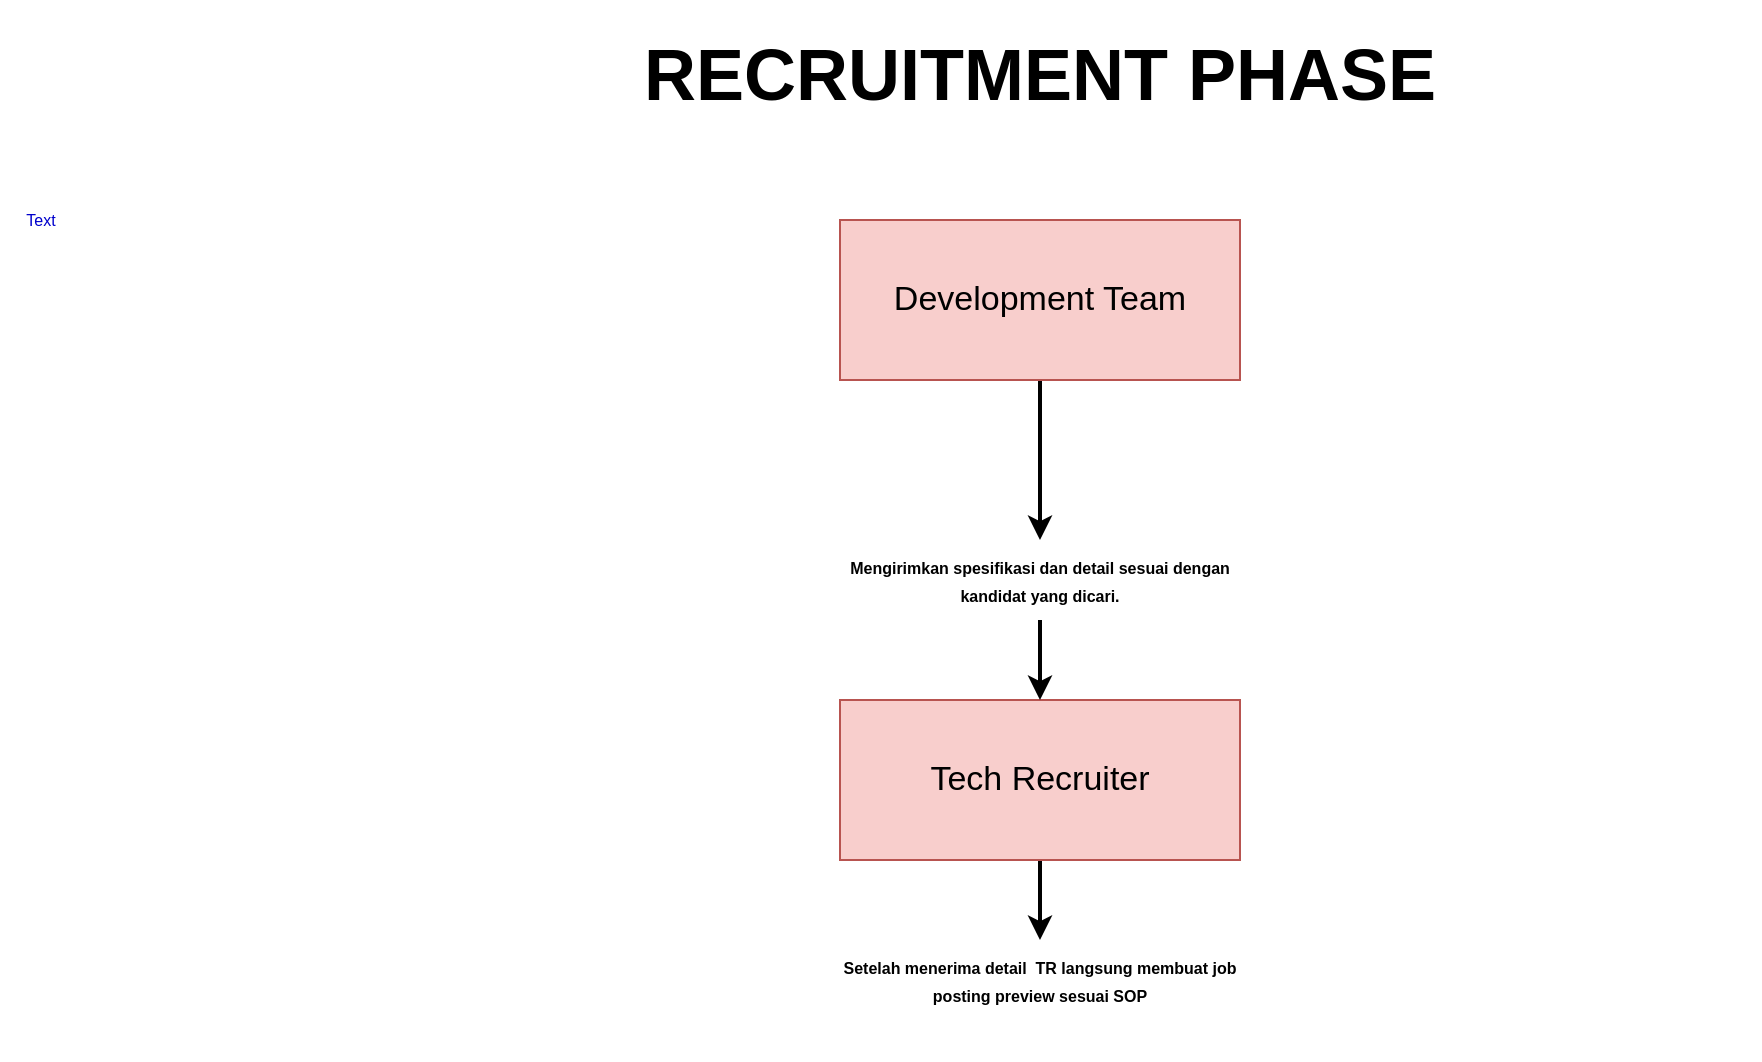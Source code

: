 <mxfile version="20.1.3" type="github">
  <diagram name="Page-1" id="12e1b939-464a-85fe-373e-61e167be1490">
    <mxGraphModel dx="981" dy="542" grid="1" gridSize="10" guides="1" tooltips="1" connect="1" arrows="1" fold="1" page="1" pageScale="1.5" pageWidth="1169" pageHeight="826" background="none" math="0" shadow="0">
      <root>
        <mxCell id="0" />
        <mxCell id="1" parent="0" />
        <mxCell id="f1jEnCdCxaJFMMpyEH3l-1" value="&lt;h1&gt;&lt;span style=&quot;font-size: 36px;&quot;&gt;RECRUITMENT PHASE&lt;/span&gt;&lt;/h1&gt;" style="text;html=1;strokeColor=none;fillColor=none;spacing=5;spacingTop=-20;whiteSpace=wrap;overflow=hidden;rounded=0;align=center;" vertex="1" parent="1">
          <mxGeometry x="760" y="60" width="720" height="120" as="geometry" />
        </mxCell>
        <mxCell id="f1jEnCdCxaJFMMpyEH3l-80" style="edgeStyle=orthogonalEdgeStyle;rounded=0;orthogonalLoop=1;jettySize=auto;html=1;exitX=0.5;exitY=1;exitDx=0;exitDy=0;fontSize=8;fontColor=#000000;strokeColor=default;strokeWidth=2;" edge="1" parent="1" source="f1jEnCdCxaJFMMpyEH3l-69" target="f1jEnCdCxaJFMMpyEH3l-78">
          <mxGeometry relative="1" as="geometry" />
        </mxCell>
        <mxCell id="f1jEnCdCxaJFMMpyEH3l-69" value="Development Team" style="rounded=0;whiteSpace=wrap;html=1;fontSize=17;fillColor=#f8cecc;fillStyle=auto;strokeColor=#b85450;" vertex="1" parent="1">
          <mxGeometry x="1020" y="160" width="200" height="80" as="geometry" />
        </mxCell>
        <mxCell id="f1jEnCdCxaJFMMpyEH3l-86" style="edgeStyle=orthogonalEdgeStyle;rounded=0;orthogonalLoop=1;jettySize=auto;html=1;exitX=0.5;exitY=1;exitDx=0;exitDy=0;fontSize=8;fontColor=#000000;strokeColor=default;strokeWidth=2;" edge="1" parent="1" source="f1jEnCdCxaJFMMpyEH3l-70" target="f1jEnCdCxaJFMMpyEH3l-82">
          <mxGeometry relative="1" as="geometry" />
        </mxCell>
        <mxCell id="f1jEnCdCxaJFMMpyEH3l-70" value="Tech Recruiter" style="rounded=0;whiteSpace=wrap;html=1;fontSize=17;fillColor=#f8cecc;fillStyle=auto;strokeColor=#b85450;" vertex="1" parent="1">
          <mxGeometry x="1020" y="400" width="200" height="80" as="geometry" />
        </mxCell>
        <mxCell id="f1jEnCdCxaJFMMpyEH3l-85" style="edgeStyle=orthogonalEdgeStyle;rounded=0;orthogonalLoop=1;jettySize=auto;html=1;exitX=0.5;exitY=1;exitDx=0;exitDy=0;entryX=0.5;entryY=0;entryDx=0;entryDy=0;fontSize=8;fontColor=#000000;strokeColor=default;strokeWidth=2;" edge="1" parent="1" source="f1jEnCdCxaJFMMpyEH3l-78" target="f1jEnCdCxaJFMMpyEH3l-70">
          <mxGeometry relative="1" as="geometry" />
        </mxCell>
        <mxCell id="f1jEnCdCxaJFMMpyEH3l-78" value="&lt;h6&gt;&lt;font style=&quot;font-size: 8px;&quot;&gt;Mengirimkan spesifikasi dan detail sesuai dengan kandidat yang dicari.&lt;/font&gt;&lt;/h6&gt;" style="text;html=1;strokeColor=none;fillColor=none;align=center;verticalAlign=middle;whiteSpace=wrap;rounded=0;fillStyle=auto;fontSize=17;fontColor=#000000;" vertex="1" parent="1">
          <mxGeometry x="1020" y="320" width="200" height="40" as="geometry" />
        </mxCell>
        <mxCell id="f1jEnCdCxaJFMMpyEH3l-82" value="&lt;h6&gt;&lt;font style=&quot;font-size: 8px;&quot;&gt;Setelah menerima detail&amp;nbsp; TR langsung membuat job posting preview sesuai SOP&lt;/font&gt;&lt;/h6&gt;" style="text;html=1;strokeColor=none;fillColor=none;align=center;verticalAlign=middle;whiteSpace=wrap;rounded=0;fillStyle=auto;fontSize=17;fontColor=#000000;" vertex="1" parent="1">
          <mxGeometry x="1020" y="520" width="200" height="40" as="geometry" />
        </mxCell>
        <mxCell id="f1jEnCdCxaJFMMpyEH3l-87" value="Text" style="text;html=1;resizable=0;autosize=1;align=center;verticalAlign=middle;points=[];fillColor=none;strokeColor=none;rounded=0;fillStyle=auto;fontSize=8;fontColor=#0000CC;" vertex="1" parent="1">
          <mxGeometry x="600" y="150" width="40" height="20" as="geometry" />
        </mxCell>
      </root>
    </mxGraphModel>
  </diagram>
</mxfile>
